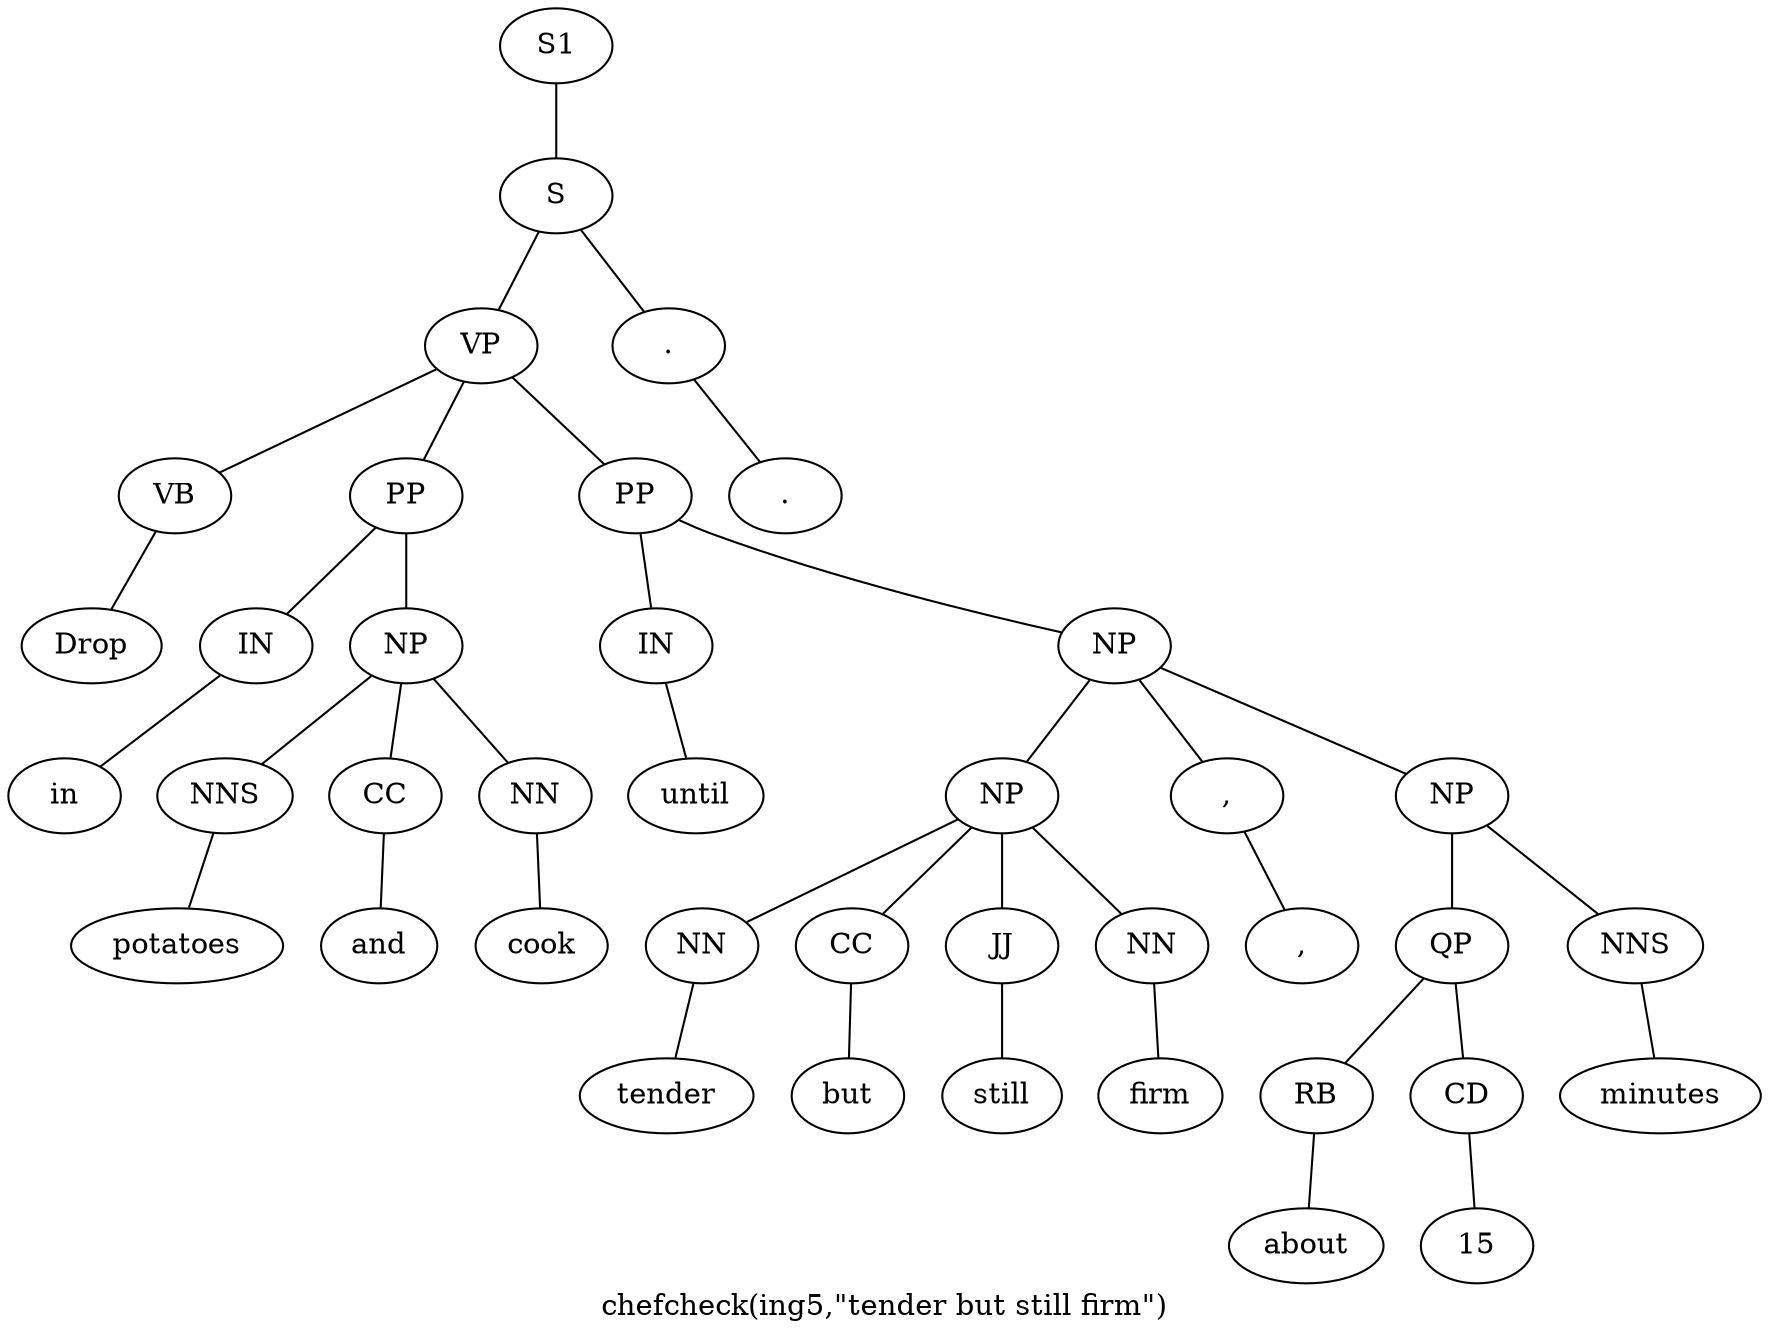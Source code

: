 graph SyntaxGraph {
	label = "chefcheck(ing5,\"tender but still firm\")";
	Node0 [label="S1"];
	Node1 [label="S"];
	Node2 [label="VP"];
	Node3 [label="VB"];
	Node4 [label="Drop"];
	Node5 [label="PP"];
	Node6 [label="IN"];
	Node7 [label="in"];
	Node8 [label="NP"];
	Node9 [label="NNS"];
	Node10 [label="potatoes"];
	Node11 [label="CC"];
	Node12 [label="and"];
	Node13 [label="NN"];
	Node14 [label="cook"];
	Node15 [label="PP"];
	Node16 [label="IN"];
	Node17 [label="until"];
	Node18 [label="NP"];
	Node19 [label="NP"];
	Node20 [label="NN"];
	Node21 [label="tender"];
	Node22 [label="CC"];
	Node23 [label="but"];
	Node24 [label="JJ"];
	Node25 [label="still"];
	Node26 [label="NN"];
	Node27 [label="firm"];
	Node28 [label=","];
	Node29 [label=","];
	Node30 [label="NP"];
	Node31 [label="QP"];
	Node32 [label="RB"];
	Node33 [label="about"];
	Node34 [label="CD"];
	Node35 [label="15"];
	Node36 [label="NNS"];
	Node37 [label="minutes"];
	Node38 [label="."];
	Node39 [label="."];

	Node0 -- Node1;
	Node1 -- Node2;
	Node1 -- Node38;
	Node2 -- Node3;
	Node2 -- Node5;
	Node2 -- Node15;
	Node3 -- Node4;
	Node5 -- Node6;
	Node5 -- Node8;
	Node6 -- Node7;
	Node8 -- Node9;
	Node8 -- Node11;
	Node8 -- Node13;
	Node9 -- Node10;
	Node11 -- Node12;
	Node13 -- Node14;
	Node15 -- Node16;
	Node15 -- Node18;
	Node16 -- Node17;
	Node18 -- Node19;
	Node18 -- Node28;
	Node18 -- Node30;
	Node19 -- Node20;
	Node19 -- Node22;
	Node19 -- Node24;
	Node19 -- Node26;
	Node20 -- Node21;
	Node22 -- Node23;
	Node24 -- Node25;
	Node26 -- Node27;
	Node28 -- Node29;
	Node30 -- Node31;
	Node30 -- Node36;
	Node31 -- Node32;
	Node31 -- Node34;
	Node32 -- Node33;
	Node34 -- Node35;
	Node36 -- Node37;
	Node38 -- Node39;
}